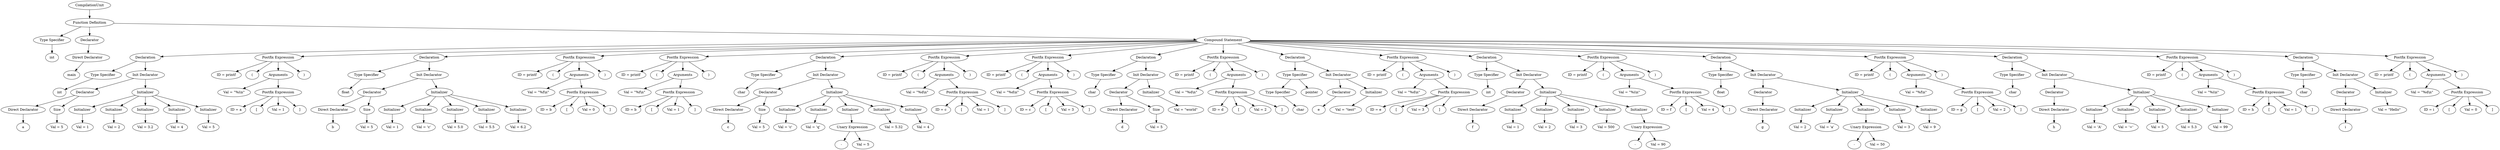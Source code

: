 digraph G {
		Q0[label="CompilationUnit"];
		Q0 -> Q1
		Q1[label="Function Definition"];
		Q1 -> Q2
		Q2[label="Type Specifier"];
		Q2 -> Q3
		Q3[label="int"];
		Q1 -> Q4
		Q4[label="Declarator"];
		Q4 -> Q5
		Q5[label="Direct Declarator"];
		Q5 -> Q6
		Q6[label="main"];
		Q1 -> Q7
		Q7[label="Compound Statement"];
		Q7 -> Q8
		Q8[label="Declaration"];
		Q8 -> Q9
		Q9[label="Type Specifier"];
		Q9 -> Q10
		Q10[label="int"];
		Q8 -> Q11
		Q11[label="Init Declarator"];
		Q11 -> Q12
		Q12[label="Declarator"];
		Q12 -> Q13
		Q13[label="Direct Declarator"];
		Q13 -> Q14
		Q14[label="a"];
		Q12 -> Q15
		Q15[label="Size"];
		Q15 -> Q16
		Q16[label="Val = 5"];
		Q11 -> Q17
		Q17[label="Initializer"];
		Q17 -> Q18
		Q18[label="Initializer"];
		Q18 -> Q19
		Q19[label="Val = 1"];
		Q17 -> Q20
		Q20[label="Initializer"];
		Q20 -> Q21
		Q21[label="Val = 2"];
		Q17 -> Q22
		Q22[label="Initializer"];
		Q22 -> Q23
		Q23[label="Val = 3.2"];
		Q17 -> Q24
		Q24[label="Initializer"];
		Q24 -> Q25
		Q25[label="Val = 4"];
		Q17 -> Q26
		Q26[label="Initializer"];
		Q26 -> Q27
		Q27[label="Val = 5"];
		Q7 -> Q28
		Q28[label="Postfix Expression"];
		Q28 -> Q29
		Q29[label="ID = printf"];
		Q28 -> Q30
		Q30[label="("];
		Q28 -> Q31
		Q31[label="Arguments"];
		Q31 -> Q32
		Q32[label="Val = \"%i\\n\""];
		Q31 -> Q33
		Q33[label="Postfix Expression"];
		Q33 -> Q34
		Q34[label="ID = a"];
		Q33 -> Q35
		Q35[label="["];
		Q33 -> Q36
		Q36[label="Val = 1"];
		Q33 -> Q37
		Q37[label="]"];
		Q28 -> Q38
		Q38[label=")"];
		Q7 -> Q39
		Q39[label="Declaration"];
		Q39 -> Q40
		Q40[label="Type Specifier"];
		Q40 -> Q41
		Q41[label="float"];
		Q39 -> Q42
		Q42[label="Init Declarator"];
		Q42 -> Q43
		Q43[label="Declarator"];
		Q43 -> Q44
		Q44[label="Direct Declarator"];
		Q44 -> Q45
		Q45[label="b"];
		Q43 -> Q46
		Q46[label="Size"];
		Q46 -> Q47
		Q47[label="Val = 5"];
		Q42 -> Q48
		Q48[label="Initializer"];
		Q48 -> Q49
		Q49[label="Initializer"];
		Q49 -> Q50
		Q50[label="Val = 1"];
		Q48 -> Q51
		Q51[label="Initializer"];
		Q51 -> Q52
		Q52[label="Val = 'c'"];
		Q48 -> Q53
		Q53[label="Initializer"];
		Q53 -> Q54
		Q54[label="Val = 5.0"];
		Q48 -> Q55
		Q55[label="Initializer"];
		Q55 -> Q56
		Q56[label="Val = 5.5"];
		Q48 -> Q57
		Q57[label="Initializer"];
		Q57 -> Q58
		Q58[label="Val = 6.2"];
		Q7 -> Q59
		Q59[label="Postfix Expression"];
		Q59 -> Q60
		Q60[label="ID = printf"];
		Q59 -> Q61
		Q61[label="("];
		Q59 -> Q62
		Q62[label="Arguments"];
		Q62 -> Q63
		Q63[label="Val = \"%f\\n\""];
		Q62 -> Q64
		Q64[label="Postfix Expression"];
		Q64 -> Q65
		Q65[label="ID = b"];
		Q64 -> Q66
		Q66[label="["];
		Q64 -> Q67
		Q67[label="Val = 0"];
		Q64 -> Q68
		Q68[label="]"];
		Q59 -> Q69
		Q69[label=")"];
		Q7 -> Q70
		Q70[label="Postfix Expression"];
		Q70 -> Q71
		Q71[label="ID = printf"];
		Q70 -> Q72
		Q72[label="("];
		Q70 -> Q73
		Q73[label="Arguments"];
		Q73 -> Q74
		Q74[label="Val = \"%f\\n\""];
		Q73 -> Q75
		Q75[label="Postfix Expression"];
		Q75 -> Q76
		Q76[label="ID = b"];
		Q75 -> Q77
		Q77[label="["];
		Q75 -> Q78
		Q78[label="Val = 1"];
		Q75 -> Q79
		Q79[label="]"];
		Q70 -> Q80
		Q80[label=")"];
		Q7 -> Q81
		Q81[label="Declaration"];
		Q81 -> Q82
		Q82[label="Type Specifier"];
		Q82 -> Q83
		Q83[label="char"];
		Q81 -> Q84
		Q84[label="Init Declarator"];
		Q84 -> Q85
		Q85[label="Declarator"];
		Q85 -> Q86
		Q86[label="Direct Declarator"];
		Q86 -> Q87
		Q87[label="c"];
		Q85 -> Q88
		Q88[label="Size"];
		Q88 -> Q89
		Q89[label="Val = 5"];
		Q84 -> Q90
		Q90[label="Initializer"];
		Q90 -> Q91
		Q91[label="Initializer"];
		Q91 -> Q92
		Q92[label="Val = 'c'"];
		Q90 -> Q93
		Q93[label="Initializer"];
		Q93 -> Q94
		Q94[label="Val = 'q'"];
		Q90 -> Q95
		Q95[label="Initializer"];
		Q95 -> Q96
		Q96[label="Unary Expression"];
		Q96 -> Q97
		Q97[label="-"];
		Q96 -> Q98
		Q98[label="Val = 5"];
		Q90 -> Q99
		Q99[label="Initializer"];
		Q99 -> Q100
		Q100[label="Val = 5.32"];
		Q90 -> Q101
		Q101[label="Initializer"];
		Q101 -> Q102
		Q102[label="Val = 4"];
		Q7 -> Q103
		Q103[label="Postfix Expression"];
		Q103 -> Q104
		Q104[label="ID = printf"];
		Q103 -> Q105
		Q105[label="("];
		Q103 -> Q106
		Q106[label="Arguments"];
		Q106 -> Q107
		Q107[label="Val = \"%d\\n\""];
		Q106 -> Q108
		Q108[label="Postfix Expression"];
		Q108 -> Q109
		Q109[label="ID = c"];
		Q108 -> Q110
		Q110[label="["];
		Q108 -> Q111
		Q111[label="Val = 1"];
		Q108 -> Q112
		Q112[label="]"];
		Q103 -> Q113
		Q113[label=")"];
		Q7 -> Q114
		Q114[label="Postfix Expression"];
		Q114 -> Q115
		Q115[label="ID = printf"];
		Q114 -> Q116
		Q116[label="("];
		Q114 -> Q117
		Q117[label="Arguments"];
		Q117 -> Q118
		Q118[label="Val = \"%d\\n\""];
		Q117 -> Q119
		Q119[label="Postfix Expression"];
		Q119 -> Q120
		Q120[label="ID = c"];
		Q119 -> Q121
		Q121[label="["];
		Q119 -> Q122
		Q122[label="Val = 3"];
		Q119 -> Q123
		Q123[label="]"];
		Q114 -> Q124
		Q124[label=")"];
		Q7 -> Q125
		Q125[label="Declaration"];
		Q125 -> Q126
		Q126[label="Type Specifier"];
		Q126 -> Q127
		Q127[label="char"];
		Q125 -> Q128
		Q128[label="Init Declarator"];
		Q128 -> Q129
		Q129[label="Declarator"];
		Q129 -> Q130
		Q130[label="Direct Declarator"];
		Q130 -> Q131
		Q131[label="d"];
		Q129 -> Q132
		Q132[label="Size"];
		Q132 -> Q133
		Q133[label="Val = 5"];
		Q128 -> Q134
		Q134[label="Initializer"];
		Q134 -> Q135
		Q135[label="Val = \"world\""];
		Q7 -> Q136
		Q136[label="Postfix Expression"];
		Q136 -> Q137
		Q137[label="ID = printf"];
		Q136 -> Q138
		Q138[label="("];
		Q136 -> Q139
		Q139[label="Arguments"];
		Q139 -> Q140
		Q140[label="Val = \"%d\\n\""];
		Q139 -> Q141
		Q141[label="Postfix Expression"];
		Q141 -> Q142
		Q142[label="ID = d"];
		Q141 -> Q143
		Q143[label="["];
		Q141 -> Q144
		Q144[label="Val = 2"];
		Q141 -> Q145
		Q145[label="]"];
		Q136 -> Q146
		Q146[label=")"];
		Q7 -> Q147
		Q147[label="Declaration"];
		Q147 -> Q148
		Q148[label="Type Specifier"];
		Q148 -> Q149
		Q149[label="Type Specifier"];
		Q149 -> Q150
		Q150[label="char"];
		Q148 -> Q151
		Q151[label="pointer"];
		Q147 -> Q152
		Q152[label="Init Declarator"];
		Q152 -> Q153
		Q153[label="Declarator"];
		Q153 -> Q154
		Q154[label="e"];
		Q152 -> Q155
		Q155[label="Initializer"];
		Q155 -> Q156
		Q156[label="Val = \"test\""];
		Q7 -> Q157
		Q157[label="Postfix Expression"];
		Q157 -> Q158
		Q158[label="ID = printf"];
		Q157 -> Q159
		Q159[label="("];
		Q157 -> Q160
		Q160[label="Arguments"];
		Q160 -> Q161
		Q161[label="Val = \"%d\\n\""];
		Q160 -> Q162
		Q162[label="Postfix Expression"];
		Q162 -> Q163
		Q163[label="ID = e"];
		Q162 -> Q164
		Q164[label="["];
		Q162 -> Q165
		Q165[label="Val = 3"];
		Q162 -> Q166
		Q166[label="]"];
		Q157 -> Q167
		Q167[label=")"];
		Q7 -> Q168
		Q168[label="Declaration"];
		Q168 -> Q169
		Q169[label="Type Specifier"];
		Q169 -> Q170
		Q170[label="int"];
		Q168 -> Q171
		Q171[label="Init Declarator"];
		Q171 -> Q172
		Q172[label="Declarator"];
		Q172 -> Q173
		Q173[label="Direct Declarator"];
		Q173 -> Q174
		Q174[label="f"];
		Q171 -> Q175
		Q175[label="Initializer"];
		Q175 -> Q176
		Q176[label="Initializer"];
		Q176 -> Q177
		Q177[label="Val = 1"];
		Q175 -> Q178
		Q178[label="Initializer"];
		Q178 -> Q179
		Q179[label="Val = 2"];
		Q175 -> Q180
		Q180[label="Initializer"];
		Q180 -> Q181
		Q181[label="Val = 3"];
		Q175 -> Q182
		Q182[label="Initializer"];
		Q182 -> Q183
		Q183[label="Val = 500"];
		Q175 -> Q184
		Q184[label="Initializer"];
		Q184 -> Q185
		Q185[label="Unary Expression"];
		Q185 -> Q186
		Q186[label="-"];
		Q185 -> Q187
		Q187[label="Val = 90"];
		Q7 -> Q188
		Q188[label="Postfix Expression"];
		Q188 -> Q189
		Q189[label="ID = printf"];
		Q188 -> Q190
		Q190[label="("];
		Q188 -> Q191
		Q191[label="Arguments"];
		Q191 -> Q192
		Q192[label="Val = \"%i\\n\""];
		Q191 -> Q193
		Q193[label="Postfix Expression"];
		Q193 -> Q194
		Q194[label="ID = f"];
		Q193 -> Q195
		Q195[label="["];
		Q193 -> Q196
		Q196[label="Val = 4"];
		Q193 -> Q197
		Q197[label="]"];
		Q188 -> Q198
		Q198[label=")"];
		Q7 -> Q199
		Q199[label="Declaration"];
		Q199 -> Q200
		Q200[label="Type Specifier"];
		Q200 -> Q201
		Q201[label="float"];
		Q199 -> Q202
		Q202[label="Init Declarator"];
		Q202 -> Q203
		Q203[label="Declarator"];
		Q203 -> Q204
		Q204[label="Direct Declarator"];
		Q204 -> Q205
		Q205[label="g"];
		Q202 -> Q206
		Q206[label="Initializer"];
		Q206 -> Q207
		Q207[label="Initializer"];
		Q207 -> Q208
		Q208[label="Val = 2"];
		Q206 -> Q209
		Q209[label="Initializer"];
		Q209 -> Q210
		Q210[label="Val = 'a'"];
		Q206 -> Q211
		Q211[label="Initializer"];
		Q211 -> Q212
		Q212[label="Unary Expression"];
		Q212 -> Q213
		Q213[label="-"];
		Q212 -> Q214
		Q214[label="Val = 50"];
		Q206 -> Q215
		Q215[label="Initializer"];
		Q215 -> Q216
		Q216[label="Val = 3"];
		Q206 -> Q217
		Q217[label="Initializer"];
		Q217 -> Q218
		Q218[label="Val = 9"];
		Q7 -> Q219
		Q219[label="Postfix Expression"];
		Q219 -> Q220
		Q220[label="ID = printf"];
		Q219 -> Q221
		Q221[label="("];
		Q219 -> Q222
		Q222[label="Arguments"];
		Q222 -> Q223
		Q223[label="Val = \"%f\\n\""];
		Q222 -> Q224
		Q224[label="Postfix Expression"];
		Q224 -> Q225
		Q225[label="ID = g"];
		Q224 -> Q226
		Q226[label="["];
		Q224 -> Q227
		Q227[label="Val = 2"];
		Q224 -> Q228
		Q228[label="]"];
		Q219 -> Q229
		Q229[label=")"];
		Q7 -> Q230
		Q230[label="Declaration"];
		Q230 -> Q231
		Q231[label="Type Specifier"];
		Q231 -> Q232
		Q232[label="char"];
		Q230 -> Q233
		Q233[label="Init Declarator"];
		Q233 -> Q234
		Q234[label="Declarator"];
		Q234 -> Q235
		Q235[label="Direct Declarator"];
		Q235 -> Q236
		Q236[label="h"];
		Q233 -> Q237
		Q237[label="Initializer"];
		Q237 -> Q238
		Q238[label="Initializer"];
		Q238 -> Q239
		Q239[label="Val = 'A'"];
		Q237 -> Q240
		Q240[label="Initializer"];
		Q240 -> Q241
		Q241[label="Val = '='"];
		Q237 -> Q242
		Q242[label="Initializer"];
		Q242 -> Q243
		Q243[label="Val = 5"];
		Q237 -> Q244
		Q244[label="Initializer"];
		Q244 -> Q245
		Q245[label="Val = 5.3"];
		Q237 -> Q246
		Q246[label="Initializer"];
		Q246 -> Q247
		Q247[label="Val = 99"];
		Q7 -> Q248
		Q248[label="Postfix Expression"];
		Q248 -> Q249
		Q249[label="ID = printf"];
		Q248 -> Q250
		Q250[label="("];
		Q248 -> Q251
		Q251[label="Arguments"];
		Q251 -> Q252
		Q252[label="Val = \"%i\\n\""];
		Q251 -> Q253
		Q253[label="Postfix Expression"];
		Q253 -> Q254
		Q254[label="ID = h"];
		Q253 -> Q255
		Q255[label="["];
		Q253 -> Q256
		Q256[label="Val = 1"];
		Q253 -> Q257
		Q257[label="]"];
		Q248 -> Q258
		Q258[label=")"];
		Q7 -> Q259
		Q259[label="Declaration"];
		Q259 -> Q260
		Q260[label="Type Specifier"];
		Q260 -> Q261
		Q261[label="char"];
		Q259 -> Q262
		Q262[label="Init Declarator"];
		Q262 -> Q263
		Q263[label="Declarator"];
		Q263 -> Q264
		Q264[label="Direct Declarator"];
		Q264 -> Q265
		Q265[label="i"];
		Q262 -> Q266
		Q266[label="Initializer"];
		Q266 -> Q267
		Q267[label="Val = \"Hello\""];
		Q7 -> Q268
		Q268[label="Postfix Expression"];
		Q268 -> Q269
		Q269[label="ID = printf"];
		Q268 -> Q270
		Q270[label="("];
		Q268 -> Q271
		Q271[label="Arguments"];
		Q271 -> Q272
		Q272[label="Val = \"%d\\n\""];
		Q271 -> Q273
		Q273[label="Postfix Expression"];
		Q273 -> Q274
		Q274[label="ID = i"];
		Q273 -> Q275
		Q275[label="["];
		Q273 -> Q276
		Q276[label="Val = 0"];
		Q273 -> Q277
		Q277[label="]"];
		Q268 -> Q278
		Q278[label=")"];
		
}